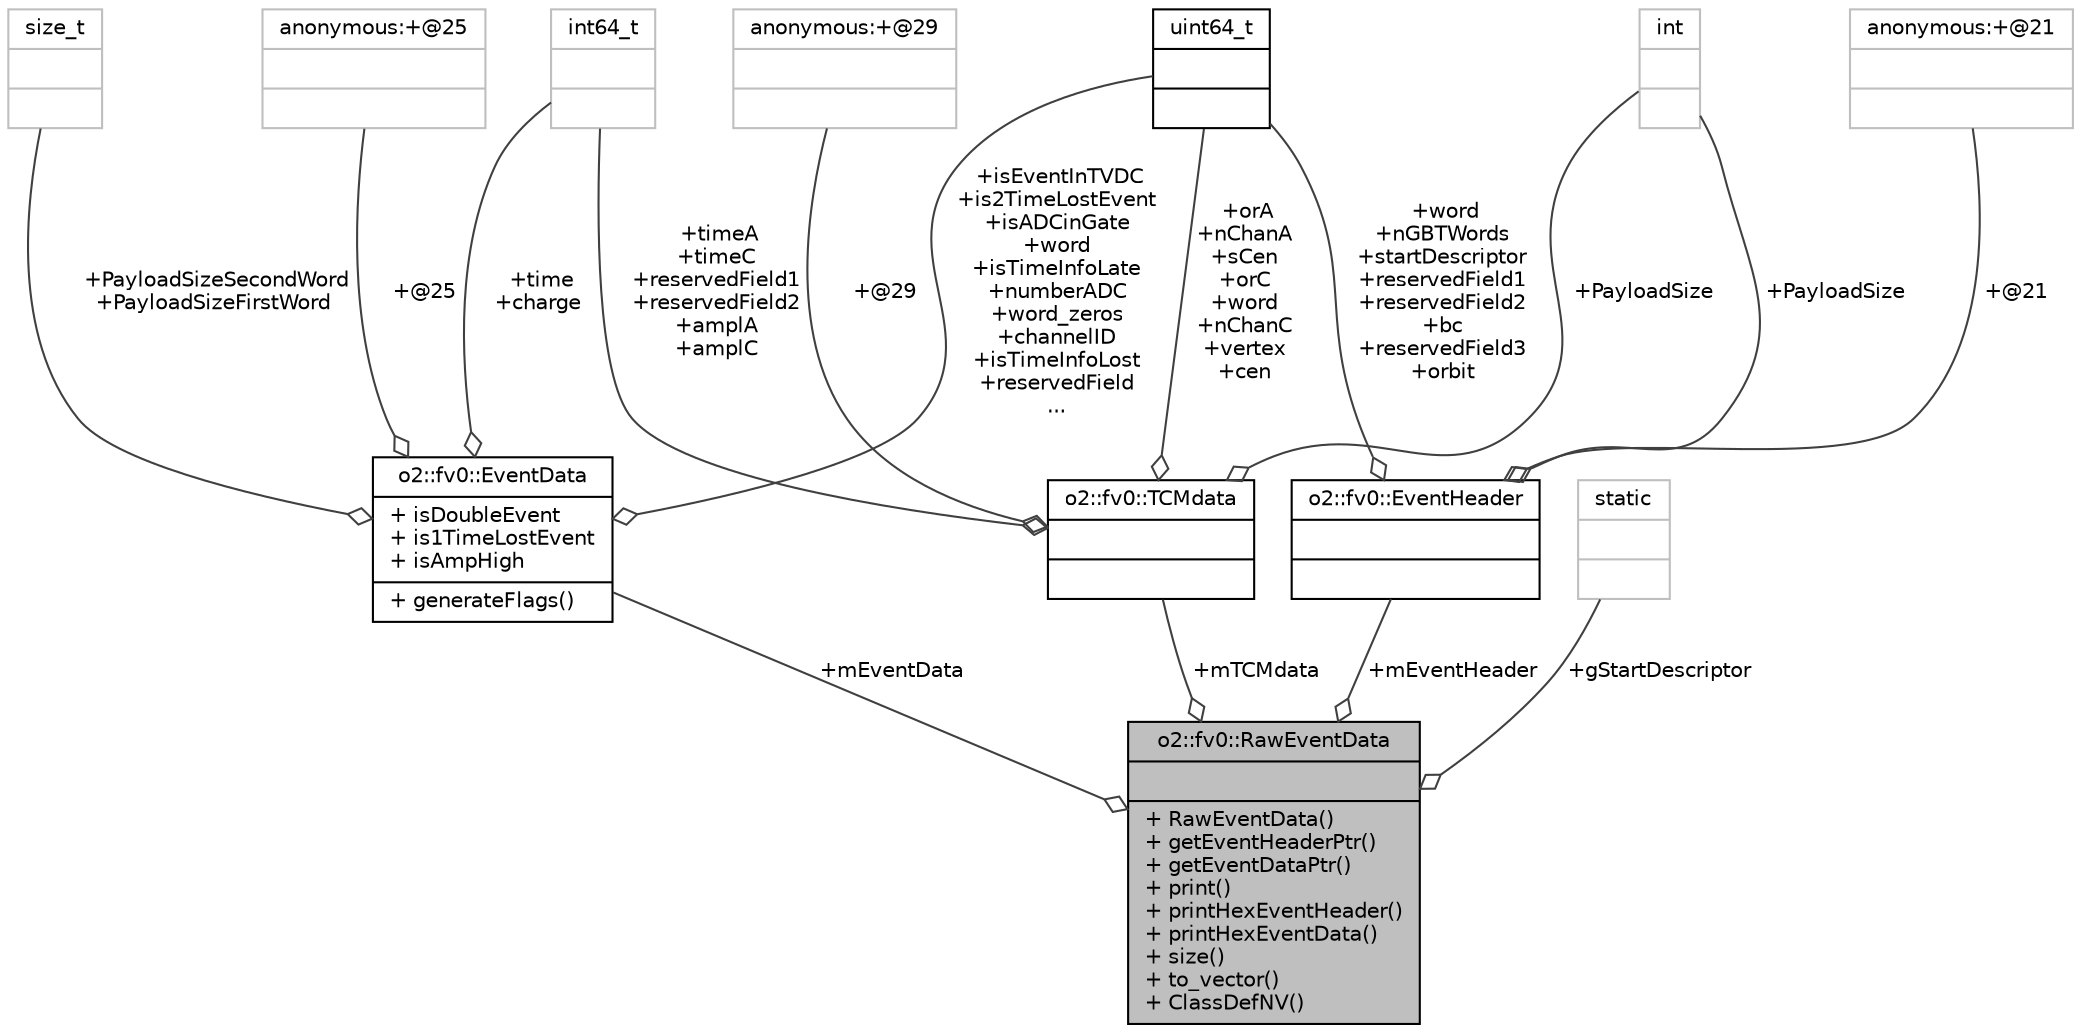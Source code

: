 digraph "o2::fv0::RawEventData"
{
 // INTERACTIVE_SVG=YES
  bgcolor="transparent";
  edge [fontname="Helvetica",fontsize="10",labelfontname="Helvetica",labelfontsize="10"];
  node [fontname="Helvetica",fontsize="10",shape=record];
  Node1 [label="{o2::fv0::RawEventData\n||+ RawEventData()\l+ getEventHeaderPtr()\l+ getEventDataPtr()\l+ print()\l+ printHexEventHeader()\l+ printHexEventData()\l+ size()\l+ to_vector()\l+ ClassDefNV()\l}",height=0.2,width=0.4,color="black", fillcolor="grey75", style="filled", fontcolor="black"];
  Node2 -> Node1 [color="grey25",fontsize="10",style="solid",label=" +mEventData" ,arrowhead="odiamond",fontname="Helvetica"];
  Node2 [label="{o2::fv0::EventData\n|+ isDoubleEvent\l+ is1TimeLostEvent\l+ isAmpHigh\l|+ generateFlags()\l}",height=0.2,width=0.4,color="black",URL="$da/df0/structo2_1_1fv0_1_1EventData.html"];
  Node3 -> Node2 [color="grey25",fontsize="10",style="solid",label=" +isEventInTVDC\n+is2TimeLostEvent\n+isADCinGate\n+word\n+isTimeInfoLate\n+numberADC\n+word_zeros\n+channelID\n+isTimeInfoLost\n+reservedField\n..." ,arrowhead="odiamond",fontname="Helvetica"];
  Node3 [label="{uint64_t\n||}",height=0.2,width=0.4,color="black",URL="$d6/d30/classuint64__t.html"];
  Node4 -> Node2 [color="grey25",fontsize="10",style="solid",label=" +@25" ,arrowhead="odiamond",fontname="Helvetica"];
  Node4 [label="{anonymous:+@25\n||}",height=0.2,width=0.4,color="grey75"];
  Node5 -> Node2 [color="grey25",fontsize="10",style="solid",label=" +time\n+charge" ,arrowhead="odiamond",fontname="Helvetica"];
  Node5 [label="{int64_t\n||}",height=0.2,width=0.4,color="grey75"];
  Node6 -> Node2 [color="grey25",fontsize="10",style="solid",label=" +PayloadSizeSecondWord\n+PayloadSizeFirstWord" ,arrowhead="odiamond",fontname="Helvetica"];
  Node6 [label="{size_t\n||}",height=0.2,width=0.4,color="grey75"];
  Node7 -> Node1 [color="grey25",fontsize="10",style="solid",label=" +mTCMdata" ,arrowhead="odiamond",fontname="Helvetica"];
  Node7 [label="{o2::fv0::TCMdata\n||}",height=0.2,width=0.4,color="black",URL="$df/dc6/structo2_1_1fv0_1_1TCMdata.html"];
  Node3 -> Node7 [color="grey25",fontsize="10",style="solid",label=" +orA\n+nChanA\n+sCen\n+orC\n+word\n+nChanC\n+vertex\n+cen" ,arrowhead="odiamond",fontname="Helvetica"];
  Node5 -> Node7 [color="grey25",fontsize="10",style="solid",label=" +timeA\n+timeC\n+reservedField1\n+reservedField2\n+amplA\n+amplC" ,arrowhead="odiamond",fontname="Helvetica"];
  Node8 -> Node7 [color="grey25",fontsize="10",style="solid",label=" +PayloadSize" ,arrowhead="odiamond",fontname="Helvetica"];
  Node8 [label="{int\n||}",height=0.2,width=0.4,color="grey75"];
  Node9 -> Node7 [color="grey25",fontsize="10",style="solid",label=" +@29" ,arrowhead="odiamond",fontname="Helvetica"];
  Node9 [label="{anonymous:+@29\n||}",height=0.2,width=0.4,color="grey75"];
  Node10 -> Node1 [color="grey25",fontsize="10",style="solid",label=" +mEventHeader" ,arrowhead="odiamond",fontname="Helvetica"];
  Node10 [label="{o2::fv0::EventHeader\n||}",height=0.2,width=0.4,color="black",URL="$da/d4d/structo2_1_1fv0_1_1EventHeader.html"];
  Node11 -> Node10 [color="grey25",fontsize="10",style="solid",label=" +@21" ,arrowhead="odiamond",fontname="Helvetica"];
  Node11 [label="{anonymous:+@21\n||}",height=0.2,width=0.4,color="grey75"];
  Node3 -> Node10 [color="grey25",fontsize="10",style="solid",label=" +word\n+nGBTWords\n+startDescriptor\n+reservedField1\n+reservedField2\n+bc\n+reservedField3\n+orbit" ,arrowhead="odiamond",fontname="Helvetica"];
  Node8 -> Node10 [color="grey25",fontsize="10",style="solid",label=" +PayloadSize" ,arrowhead="odiamond",fontname="Helvetica"];
  Node12 -> Node1 [color="grey25",fontsize="10",style="solid",label=" +gStartDescriptor" ,arrowhead="odiamond",fontname="Helvetica"];
  Node12 [label="{static\n||}",height=0.2,width=0.4,color="grey75"];
}
